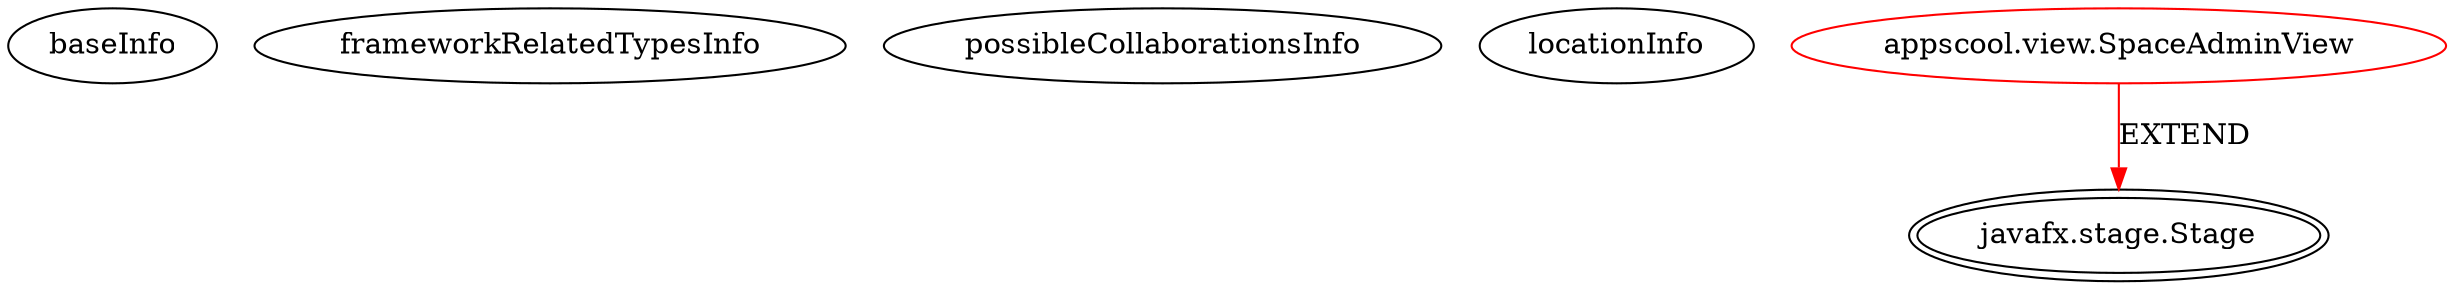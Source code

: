 digraph {
baseInfo[graphId=1762,category="extension_graph",isAnonymous=false,possibleRelation=false]
frameworkRelatedTypesInfo[0="javafx.stage.Stage"]
possibleCollaborationsInfo[]
locationInfo[projectName="akdiallo-AppScool",filePath="/akdiallo-AppScool/AppScool-master/src/appscool/view/SpaceAdminView.java",contextSignature="SpaceAdminView",graphId="1762"]
0[label="appscool.view.SpaceAdminView",vertexType="ROOT_CLIENT_CLASS_DECLARATION",isFrameworkType=false,color=red]
1[label="javafx.stage.Stage",vertexType="FRAMEWORK_CLASS_TYPE",isFrameworkType=true,peripheries=2]
0->1[label="EXTEND",color=red]
}
